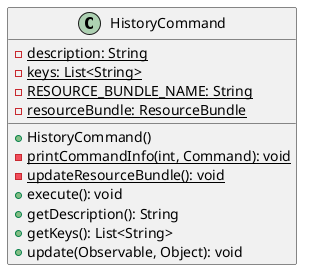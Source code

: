 @startuml

    class HistoryCommand {
        {static} -description: String
        {static} -keys: List<String>
        {static} -RESOURCE_BUNDLE_NAME: String
        {static} -resourceBundle: ResourceBundle
        +HistoryCommand()
        {static} -printCommandInfo(int, Command): void
        {static} -updateResourceBundle(): void
        +execute(): void
        +getDescription(): String
        +getKeys(): List<String>
        +update(Observable, Object): void
    }

@enduml
